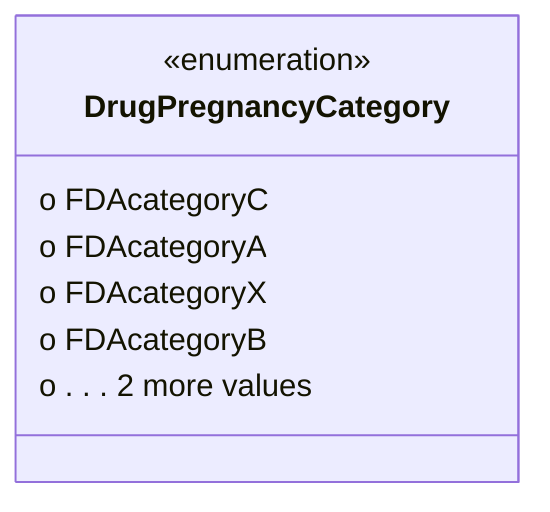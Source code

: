 classDiagram
  class DrugPregnancyCategory {
<<enumeration>>
  o FDAcategoryC
  o FDAcategoryA
  o FDAcategoryX
  o FDAcategoryB
  o . . . 2 more values
 }